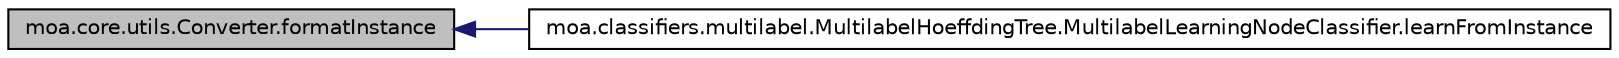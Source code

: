 digraph G
{
  edge [fontname="Helvetica",fontsize="10",labelfontname="Helvetica",labelfontsize="10"];
  node [fontname="Helvetica",fontsize="10",shape=record];
  rankdir=LR;
  Node1 [label="moa.core.utils.Converter.formatInstance",height=0.2,width=0.4,color="black", fillcolor="grey75", style="filled" fontcolor="black"];
  Node1 -> Node2 [dir=back,color="midnightblue",fontsize="10",style="solid",fontname="Helvetica"];
  Node2 [label="moa.classifiers.multilabel.MultilabelHoeffdingTree.MultilabelLearningNodeClassifier.learnFromInstance",height=0.2,width=0.4,color="black", fillcolor="white", style="filled",URL="$classmoa_1_1classifiers_1_1multilabel_1_1MultilabelHoeffdingTree_1_1MultilabelLearningNodeClassifier.html#aca30c59bc3ec444f039c68b130be8be1"];
}
